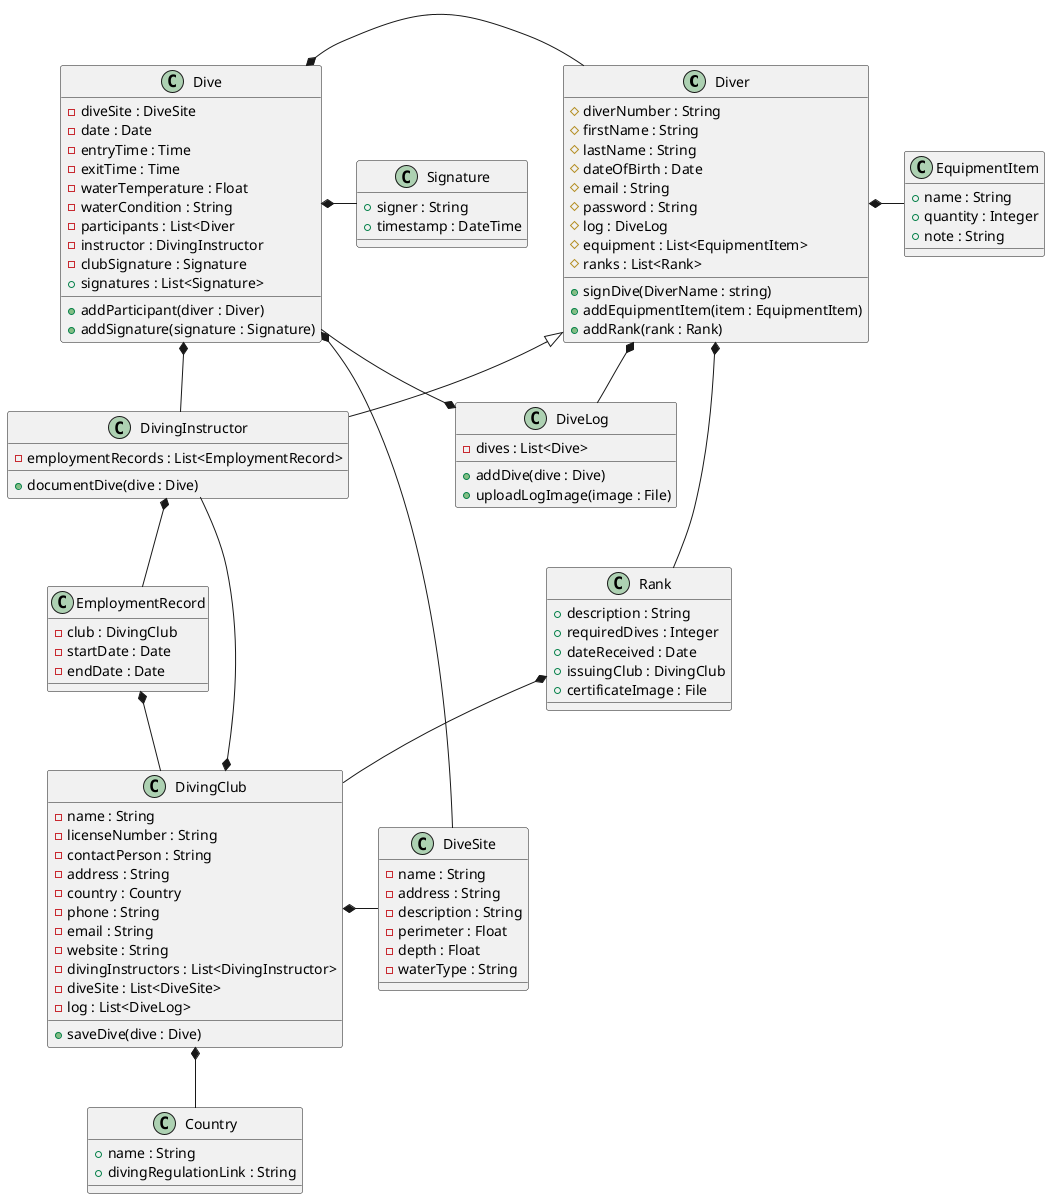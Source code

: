 @startuml Diving Class Diagram

class Diver {
    #diverNumber : String
    #firstName : String
    #lastName : String
    #dateOfBirth : Date
    #email : String
    #password : String
    #log : DiveLog
    #equipment : List<EquipmentItem>
    #ranks : List<Rank>
    +signDive(DiverName : string)
    +addEquipmentItem(item : EquipmentItem)
    +addRank(rank : Rank)
}

class DiveLog {
    -dives : List<Dive>
    +addDive(dive : Dive)
    +uploadLogImage(image : File)
}

class Dive {
    -diveSite : DiveSite
    -date : Date
    -entryTime : Time
    -exitTime : Time
    -waterTemperature : Float
    -waterCondition : String
    -participants : List<Diver
    -instructor : DivingInstructor
    -clubSignature : Signature
    +signatures : List<Signature>
    +addParticipant(diver : Diver)
    +addSignature(signature : Signature)
}

class DiveSite {
    -name : String
    -address : String
    -description : String
    -perimeter : Float
    -depth : Float
    -waterType : String
}

class DivingInstructor extends Diver {
    -employmentRecords : List<EmploymentRecord>
    +documentDive(dive : Dive) 
}

class EmploymentRecord {
    -club : DivingClub
    -startDate : Date
    -endDate : Date
}

class DivingClub {
    -name : String
    -licenseNumber : String
    -contactPerson : String
    -address : String
    -country : Country
    -phone : String
    -email : String
    -website : String
    -divingInstructors : List<DivingInstructor>
    -diveSite : List<DiveSite>
    -log : List<DiveLog>
    +saveDive(dive : Dive)
}

class Country {
    +name : String
    +divingRegulationLink : String
}

class EquipmentItem {
    +name : String
    +quantity : Integer
    +note : String

}
class Signature {
    +signer : String
    +timestamp : DateTime
}

class Rank {
    +description : String
    +requiredDives : Integer
    +dateReceived : Date
    +issuingClub : DivingClub
    +certificateImage : File
}


Dive *-- DiveSite
Dive *- Diver
Dive *- DivingInstructor
Dive *- Signature

DivingInstructor *-- EmploymentRecord

EmploymentRecord *-- DivingClub

Rank *- DivingClub

Diver *- DiveLog
Diver *- EquipmentItem
Diver *- Rank

DiveLog *-- Dive

DivingClub *-- Country
DivingClub *-- DivingInstructor
DivingClub *- DiveSite


@enduml